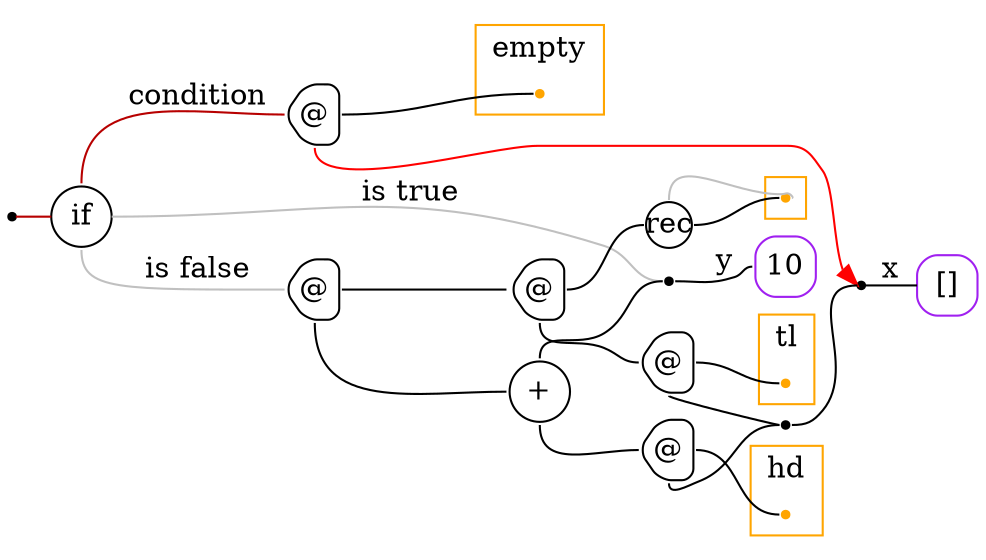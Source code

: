 digraph G {
  rankdir=LR;
  edge[arrowhead=none,arrowtail=none];
  node[fixedsize=true,shape=circle]
  size="9.201041666666667,5.219270833333334";
  labeldistance=0;
  nodesep=.175;
  ranksep=.175;

 nd1[shape=point];
   nd39[label="[]",tooltip="nd39-ConstEmptyGraph",style=rounded,orientation=90,shape=square,width=.4,height=.4,color="purple"];
   nd463[label="10",tooltip="nd463-ConstGraph",style=rounded,orientation=90,shape=square,width=.4,height=.4,color="purple"];
 nd468[label="rec",tooltip="nd468-RecurGraph",style=rounded,width=.3,height=.3,color="#000000"];
   subgraph cluster_nd472 {
     graph[style=fill,color="orange"];
     ndcluster_nd472[tooltip="nd472",orientation=90,shape=point,color="orange"];
   };
 nd401[label="if",tooltip="nd401-IfGraph",style=rounded,width=.4,height=.4,color="#000000"];
 nd402[label="@",tooltip="nd402-AppGraph",style=rounded,orientation=90,shape=house,width=.4,height=.4,color="#000000"];
 subgraph cluster_nd405 {
   graph[style=fill,color="orange",label="empty"];
   ndcluster_nd405[tooltip="nd405",orientation=90,shape=point,color="orange"];
 };
 nd409[label="@",tooltip="nd409-AppGraph",style=rounded,orientation=90,shape=house,width=.4,height=.4,color="#000000"];
 nd410[label="@",tooltip="nd410-AppGraph",style=rounded,orientation=90,shape=house,width=.4,height=.4,color="#000000"];
 nd412[label="@",tooltip="nd412-AppGraph",style=rounded,orientation=90,shape=house,width=.4,height=.4,color="#000000"];
 subgraph cluster_nd415 {
   graph[style=fill,color="orange",label="tl"];
   ndcluster_nd415[tooltip="nd415",orientation=90,shape=point,color="orange"];
 };
 nd420[label="+",tooltip="nd420-BinOpGraph",style=rounded,width=.4,height=.4,color="#000000"];
 nd421[label="@",tooltip="nd421-AppGraph",style=rounded,orientation=90,shape=house,width=.4,height=.4,color="#000000"];
 subgraph cluster_nd424 {
   graph[style=fill,color="orange",label="hd"];
   ndcluster_nd424[tooltip="nd424",orientation=90,shape=point,color="orange"];
 };
 nd428[label=" ",tooltip="nd428-ContractGraph",style=rounded,orientation=90,shape=point];
 nd429[label=" ",tooltip="nd429-ContractGraph",style=rounded,orientation=90,shape=point];
 nd430[label=" ",tooltip="nd430-ContractGraph",style=rounded,orientation=90,shape=point];

  nd402->ndcluster_nd405[tailport=e,headport=w];
  nd412->ndcluster_nd415[tailport=e,headport=w];
  nd410->nd468[tailport=e,headport=w,color=black,arrowhead=none,arrowtail=none];
  nd410->nd412[tailport=s,headport=w];
  nd421->ndcluster_nd424[tailport=e,headport=w];
  nd420->nd421[tailport=s,headport=w];
  nd409->nd410[tailport=e,headport=w];
  nd409->nd420[tailport=s,headport=w];
  nd421->nd428[tailport=s,headport=w];
  nd412->nd428[tailport=s,headport=w];
  nd401->nd402[label="condition",tailport=n,headport=w,color="#b70000",arrowhead=none,arrowtail=none];
  nd401->nd409[label="is false",tailport=s,headport=w,color=grey,arrowhead=none,arrowtail=none];
  nd420->nd429[tailport=n,headport=w];
  nd401->nd429[label="is true",tailport=e,headport=w,color=grey,arrowhead=none,arrowtail=none];
  nd402->nd430[tailport=s,headport=w,color=red,arrowhead=normal];
  nd428->nd430[tailport=e,headport=w];
  nd1->nd401[tailport=e,headport=w,color="#b70000",arrowhead=none,arrowtail=none];
  nd429->nd463[label="y",tailport=e,headport=w];
  nd430->nd39[label="x",tailport=e,headport=w];
  nd468->ndcluster_nd472[dir=back,headport=e,tailport=n,color=grey,arrowhead=none,arrowtail=none];
  nd468->ndcluster_nd472[tailport=e,headport=w];
}